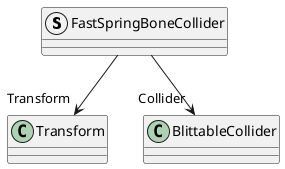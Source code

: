 @startuml
struct FastSpringBoneCollider {
}
FastSpringBoneCollider --> "Transform" Transform
FastSpringBoneCollider --> "Collider" BlittableCollider
@enduml
